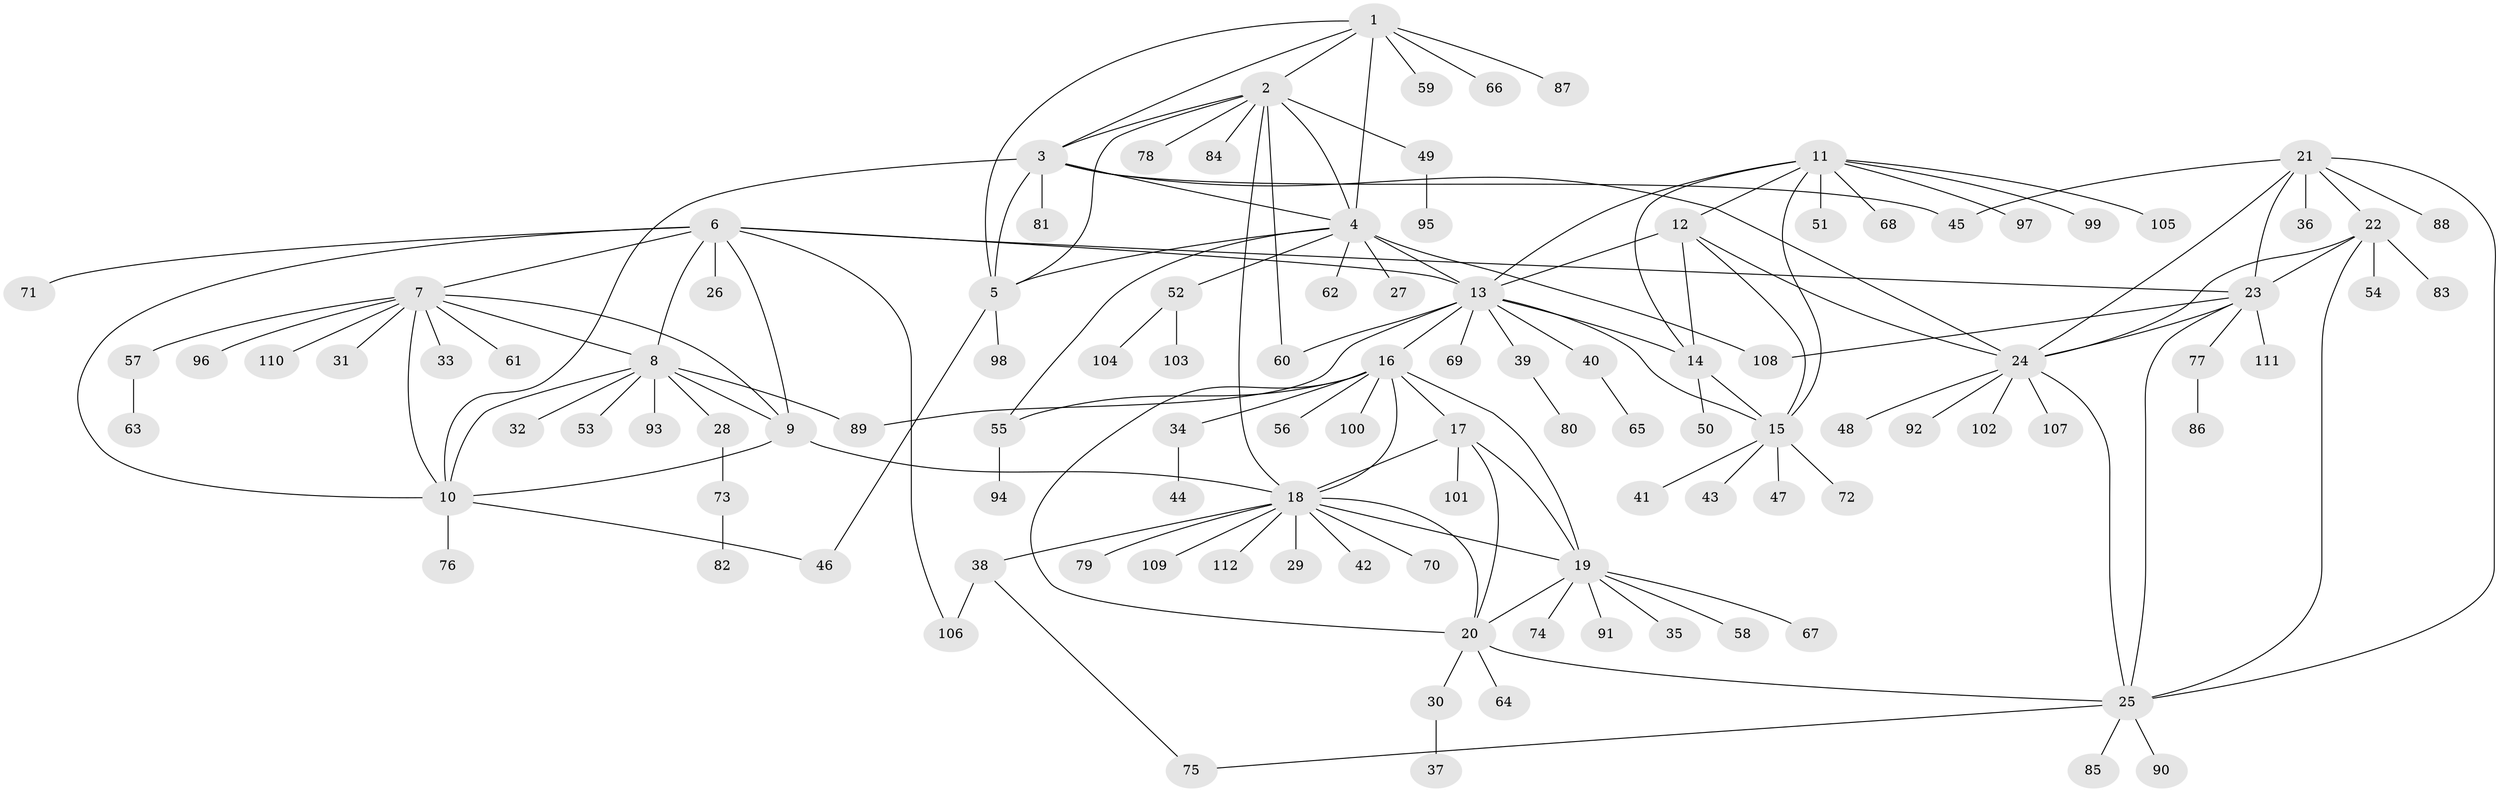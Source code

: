 // coarse degree distribution, {12: 0.011494252873563218, 8: 0.05747126436781609, 6: 0.05747126436781609, 4: 0.011494252873563218, 7: 0.05747126436781609, 5: 0.011494252873563218, 11: 0.011494252873563218, 13: 0.011494252873563218, 1: 0.6436781609195402, 2: 0.10344827586206896, 3: 0.022988505747126436}
// Generated by graph-tools (version 1.1) at 2025/52/02/27/25 19:52:21]
// undirected, 112 vertices, 155 edges
graph export_dot {
graph [start="1"]
  node [color=gray90,style=filled];
  1;
  2;
  3;
  4;
  5;
  6;
  7;
  8;
  9;
  10;
  11;
  12;
  13;
  14;
  15;
  16;
  17;
  18;
  19;
  20;
  21;
  22;
  23;
  24;
  25;
  26;
  27;
  28;
  29;
  30;
  31;
  32;
  33;
  34;
  35;
  36;
  37;
  38;
  39;
  40;
  41;
  42;
  43;
  44;
  45;
  46;
  47;
  48;
  49;
  50;
  51;
  52;
  53;
  54;
  55;
  56;
  57;
  58;
  59;
  60;
  61;
  62;
  63;
  64;
  65;
  66;
  67;
  68;
  69;
  70;
  71;
  72;
  73;
  74;
  75;
  76;
  77;
  78;
  79;
  80;
  81;
  82;
  83;
  84;
  85;
  86;
  87;
  88;
  89;
  90;
  91;
  92;
  93;
  94;
  95;
  96;
  97;
  98;
  99;
  100;
  101;
  102;
  103;
  104;
  105;
  106;
  107;
  108;
  109;
  110;
  111;
  112;
  1 -- 2;
  1 -- 3;
  1 -- 4;
  1 -- 5;
  1 -- 59;
  1 -- 66;
  1 -- 87;
  2 -- 3;
  2 -- 4;
  2 -- 5;
  2 -- 18;
  2 -- 49;
  2 -- 60;
  2 -- 78;
  2 -- 84;
  3 -- 4;
  3 -- 5;
  3 -- 10;
  3 -- 24;
  3 -- 45;
  3 -- 81;
  4 -- 5;
  4 -- 13;
  4 -- 27;
  4 -- 52;
  4 -- 55;
  4 -- 62;
  4 -- 108;
  5 -- 46;
  5 -- 98;
  6 -- 7;
  6 -- 8;
  6 -- 9;
  6 -- 10;
  6 -- 13;
  6 -- 23;
  6 -- 26;
  6 -- 71;
  6 -- 106;
  7 -- 8;
  7 -- 9;
  7 -- 10;
  7 -- 31;
  7 -- 33;
  7 -- 57;
  7 -- 61;
  7 -- 96;
  7 -- 110;
  8 -- 9;
  8 -- 10;
  8 -- 28;
  8 -- 32;
  8 -- 53;
  8 -- 89;
  8 -- 93;
  9 -- 10;
  9 -- 18;
  10 -- 46;
  10 -- 76;
  11 -- 12;
  11 -- 13;
  11 -- 14;
  11 -- 15;
  11 -- 51;
  11 -- 68;
  11 -- 97;
  11 -- 99;
  11 -- 105;
  12 -- 13;
  12 -- 14;
  12 -- 15;
  12 -- 24;
  13 -- 14;
  13 -- 15;
  13 -- 16;
  13 -- 39;
  13 -- 40;
  13 -- 60;
  13 -- 69;
  13 -- 89;
  14 -- 15;
  14 -- 50;
  15 -- 41;
  15 -- 43;
  15 -- 47;
  15 -- 72;
  16 -- 17;
  16 -- 18;
  16 -- 19;
  16 -- 20;
  16 -- 34;
  16 -- 55;
  16 -- 56;
  16 -- 100;
  17 -- 18;
  17 -- 19;
  17 -- 20;
  17 -- 101;
  18 -- 19;
  18 -- 20;
  18 -- 29;
  18 -- 38;
  18 -- 42;
  18 -- 70;
  18 -- 79;
  18 -- 109;
  18 -- 112;
  19 -- 20;
  19 -- 35;
  19 -- 58;
  19 -- 67;
  19 -- 74;
  19 -- 91;
  20 -- 25;
  20 -- 30;
  20 -- 64;
  21 -- 22;
  21 -- 23;
  21 -- 24;
  21 -- 25;
  21 -- 36;
  21 -- 45;
  21 -- 88;
  22 -- 23;
  22 -- 24;
  22 -- 25;
  22 -- 54;
  22 -- 83;
  23 -- 24;
  23 -- 25;
  23 -- 77;
  23 -- 108;
  23 -- 111;
  24 -- 25;
  24 -- 48;
  24 -- 92;
  24 -- 102;
  24 -- 107;
  25 -- 75;
  25 -- 85;
  25 -- 90;
  28 -- 73;
  30 -- 37;
  34 -- 44;
  38 -- 75;
  38 -- 106;
  39 -- 80;
  40 -- 65;
  49 -- 95;
  52 -- 103;
  52 -- 104;
  55 -- 94;
  57 -- 63;
  73 -- 82;
  77 -- 86;
}

